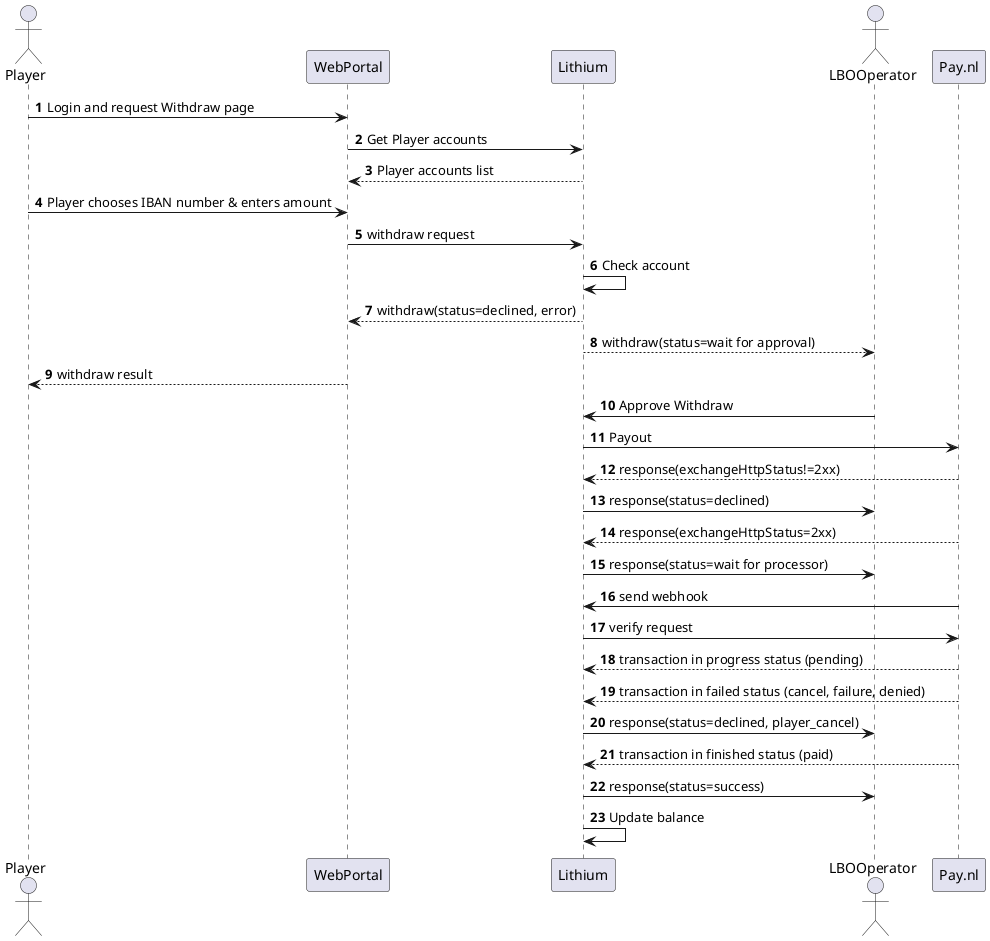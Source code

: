 .Pay.nl Withdraw Flow
[plantuml]
----

@startuml

actor Player
participant WebPortal
participant Lithium
actor LBOOperator
participant Pay.nl

autonumber

Player -> WebPortal  : Login and request Withdraw page
WebPortal -> Lithium : Get Player accounts
Lithium --> WebPortal : Player accounts list

Player -> WebPortal : Player chooses IBAN number & enters amount
WebPortal -> Lithium : withdraw request

Lithium -> Lithium : Check account

Lithium --> WebPortal : withdraw(status=declined, error)
Lithium --> LBOOperator : withdraw(status=wait for approval)

WebPortal --> Player : withdraw result

LBOOperator -> Lithium : Approve Withdraw
Lithium -> Pay.nl : Payout

Pay.nl --> Lithium : response(exchangeHttpStatus!=2xx)
Lithium -> LBOOperator : response(status=declined)

Pay.nl --> Lithium : response(exchangeHttpStatus=2xx)
Lithium -> LBOOperator : response(status=wait for processor)

Pay.nl -> Lithium : send webhook
Lithium -> Pay.nl : verify request

Pay.nl --> Lithium : transaction in progress status (pending)
Pay.nl --> Lithium : transaction in failed status (cancel, failure, denied)
Lithium -> LBOOperator : response(status=declined, player_cancel)
Pay.nl --> Lithium : transaction in finished status (paid)
Lithium -> LBOOperator : response(status=success)
Lithium -> Lithium : Update balance

@enduml